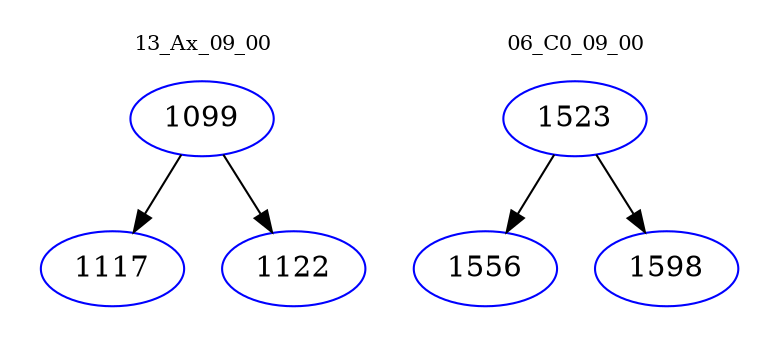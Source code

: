 digraph{
subgraph cluster_0 {
color = white
label = "13_Ax_09_00";
fontsize=10;
T0_1099 [label="1099", color="blue"]
T0_1099 -> T0_1117 [color="black"]
T0_1117 [label="1117", color="blue"]
T0_1099 -> T0_1122 [color="black"]
T0_1122 [label="1122", color="blue"]
}
subgraph cluster_1 {
color = white
label = "06_C0_09_00";
fontsize=10;
T1_1523 [label="1523", color="blue"]
T1_1523 -> T1_1556 [color="black"]
T1_1556 [label="1556", color="blue"]
T1_1523 -> T1_1598 [color="black"]
T1_1598 [label="1598", color="blue"]
}
}
